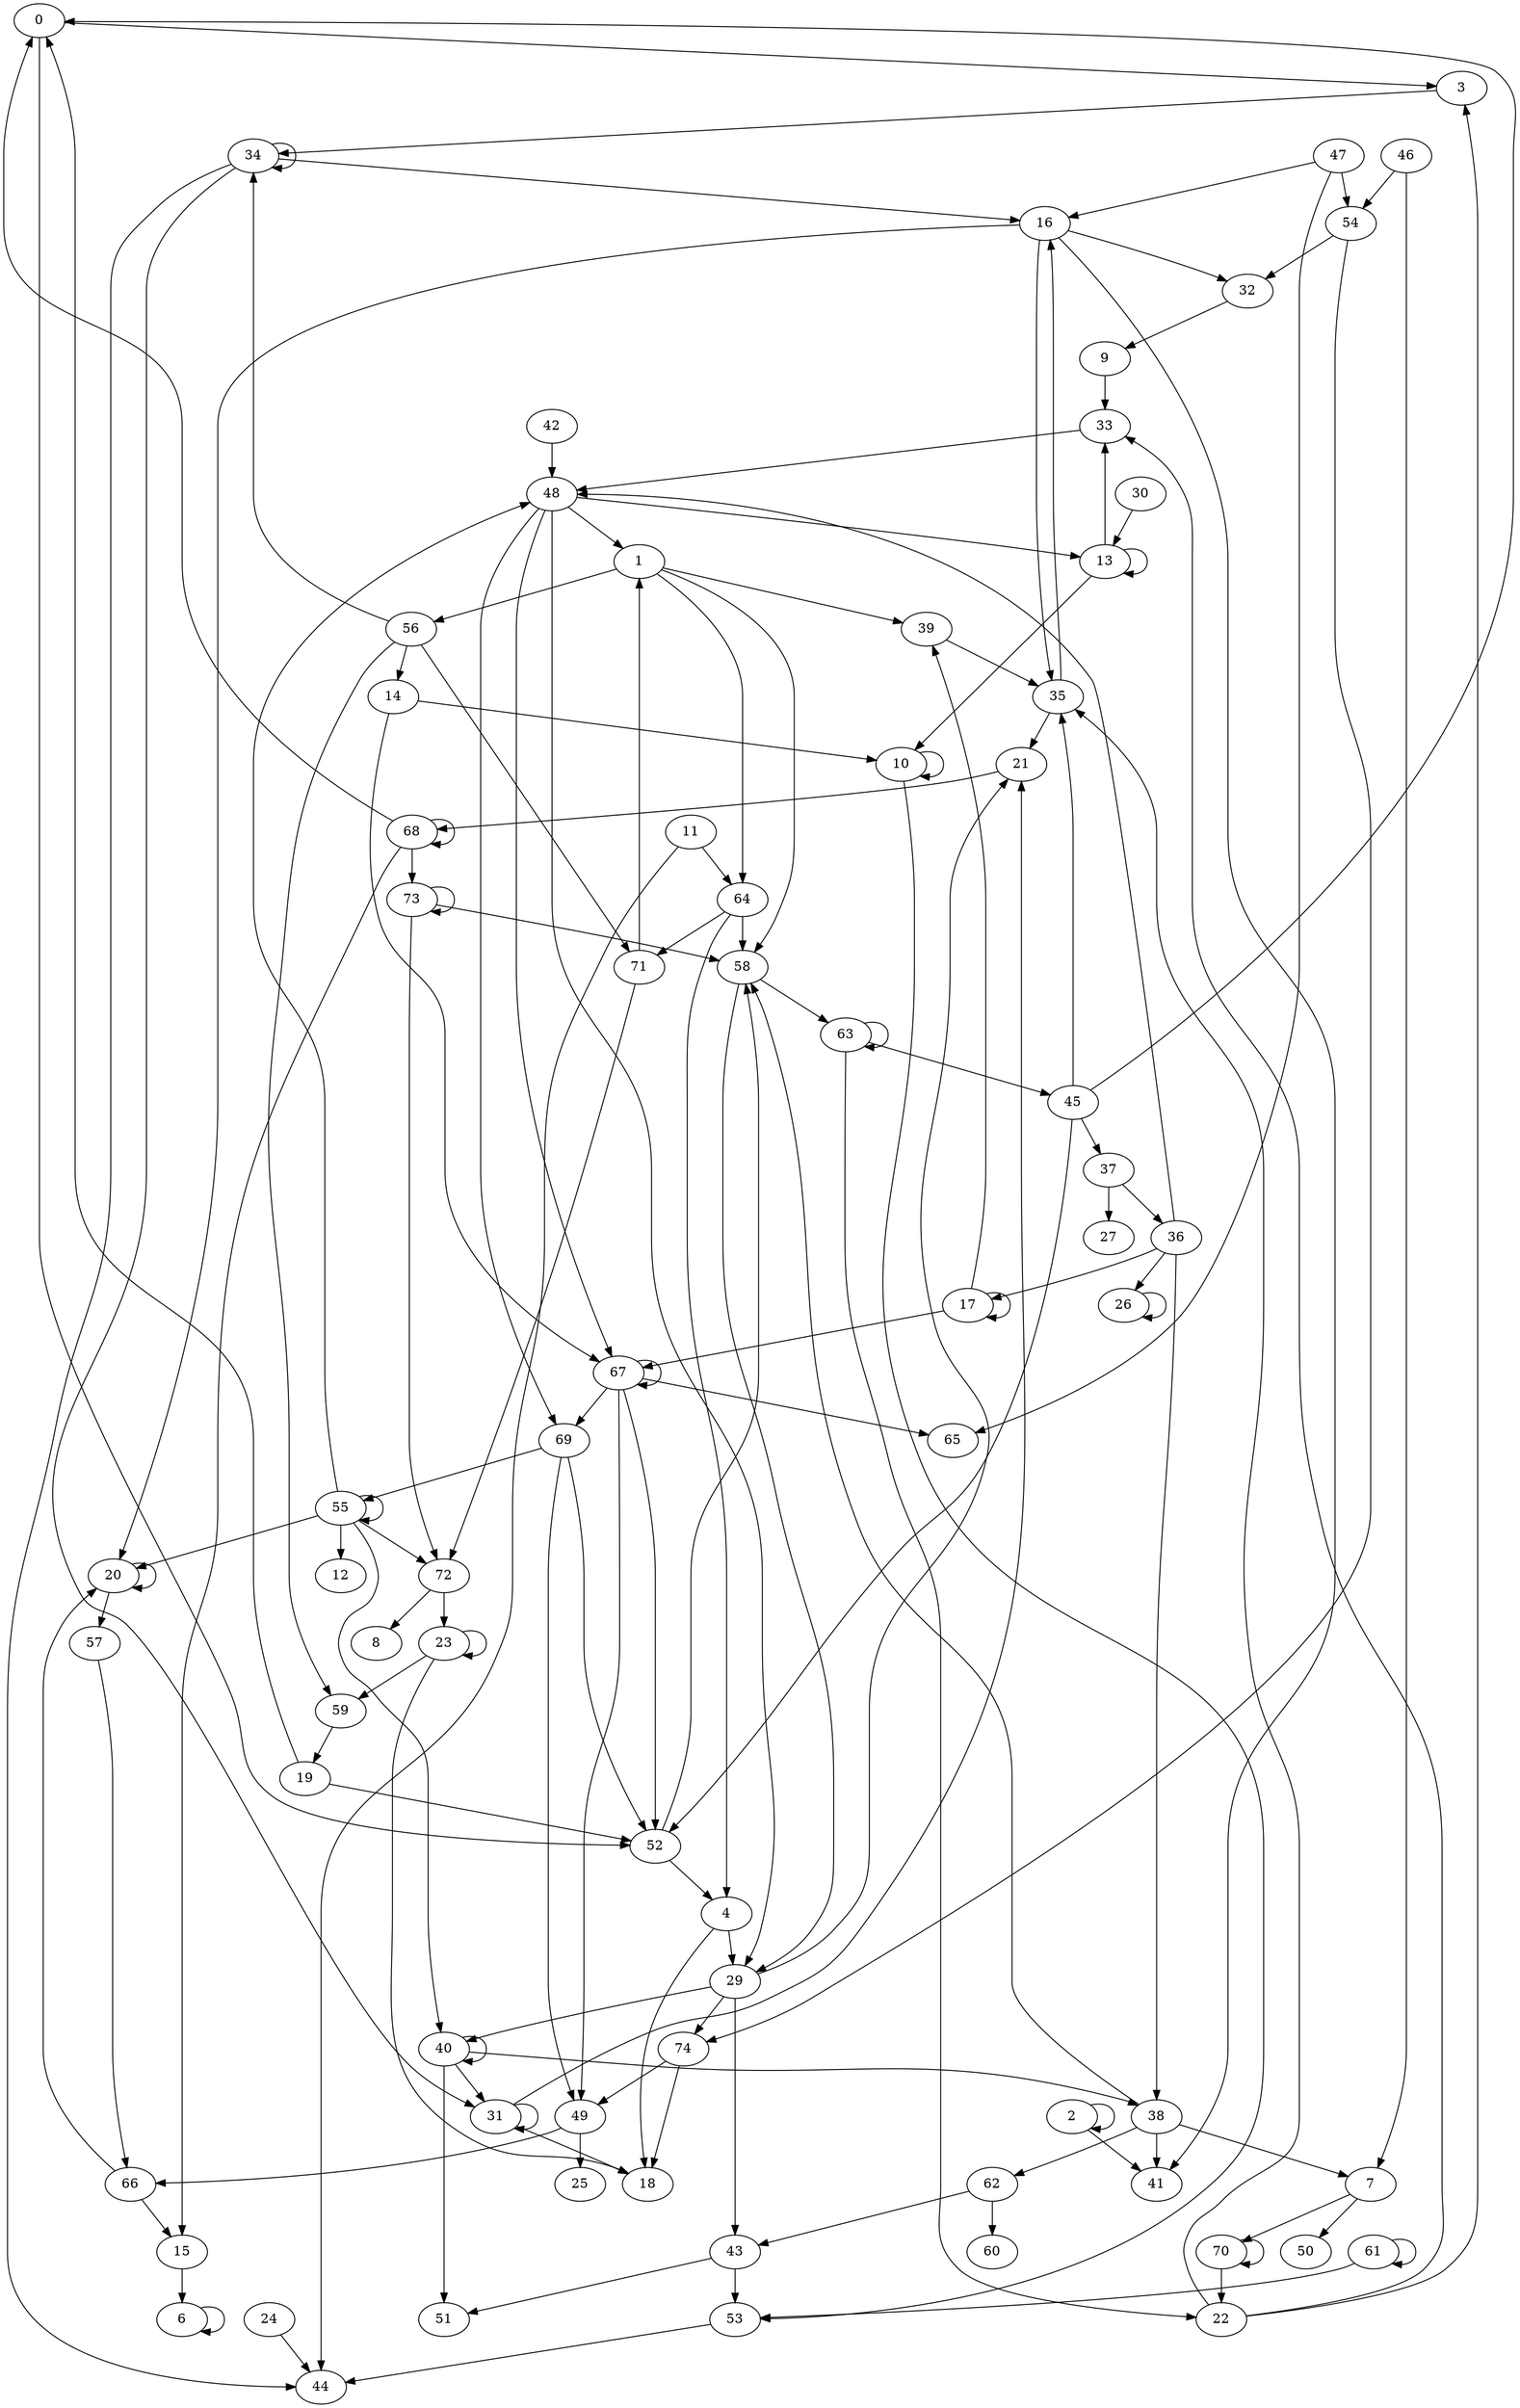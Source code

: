 digraph {
0;
1;
2;
3;
4;
6;
7;
8;
9;
10;
11;
12;
13;
14;
15;
16;
17;
18;
19;
20;
21;
22;
23;
24;
25;
26;
27;
29;
30;
31;
32;
33;
34;
35;
36;
37;
38;
39;
40;
41;
42;
43;
44;
45;
46;
47;
48;
49;
50;
51;
52;
53;
54;
55;
56;
57;
58;
59;
60;
61;
62;
63;
64;
65;
66;
67;
68;
69;
70;
71;
72;
73;
74;
0 -> 3 [weight=2];
0 -> 52 [weight=7];
1 -> 39 [weight=1];
1 -> 56 [weight=9];
1 -> 58 [weight=2];
1 -> 64 [weight=10];
2 -> 41 [weight=2];
2 -> 2 [weight=2];
3 -> 34 [weight=6];
4 -> 18 [weight=3];
4 -> 29 [weight=7];
6 -> 6 [weight=7];
7 -> 50 [weight=2];
7 -> 70 [weight=1];
9 -> 33 [weight=8];
10 -> 53 [weight=2];
10 -> 10 [weight=10];
11 -> 44 [weight=9];
11 -> 64 [weight=1];
13 -> 10 [weight=3];
13 -> 33 [weight=10];
13 -> 13 [weight=5];
14 -> 10 [weight=3];
14 -> 67 [weight=4];
15 -> 6 [weight=3];
16 -> 20 [weight=9];
16 -> 32 [weight=3];
16 -> 35 [weight=5];
16 -> 41 [weight=7];
17 -> 39 [weight=5];
17 -> 67 [weight=9];
17 -> 17 [weight=9];
19 -> 0 [weight=1];
19 -> 52 [weight=5];
20 -> 57 [weight=6];
20 -> 20 [weight=2];
21 -> 68 [weight=9];
22 -> 3 [weight=10];
22 -> 33 [weight=4];
22 -> 35 [weight=2];
23 -> 18 [weight=1];
23 -> 59 [weight=5];
23 -> 23 [weight=8];
24 -> 44 [weight=2];
26 -> 26 [weight=1];
29 -> 21 [weight=7];
29 -> 40 [weight=8];
29 -> 43 [weight=7];
29 -> 74 [weight=10];
30 -> 13 [weight=3];
31 -> 18 [weight=9];
31 -> 21 [weight=7];
31 -> 31 [weight=8];
32 -> 9 [weight=2];
33 -> 48 [weight=9];
34 -> 16 [weight=4];
34 -> 31 [weight=5];
34 -> 44 [weight=1];
34 -> 34 [weight=3];
35 -> 16 [weight=9];
35 -> 21 [weight=6];
36 -> 17 [weight=6];
36 -> 26 [weight=5];
36 -> 38 [weight=4];
36 -> 48 [weight=7];
37 -> 27 [weight=4];
37 -> 36 [weight=8];
38 -> 7 [weight=4];
38 -> 41 [weight=7];
38 -> 58 [weight=5];
38 -> 62 [weight=5];
39 -> 35 [weight=9];
40 -> 31 [weight=5];
40 -> 38 [weight=4];
40 -> 51 [weight=9];
40 -> 40 [weight=8];
42 -> 48 [weight=1];
43 -> 51 [weight=3];
43 -> 53 [weight=6];
45 -> 0 [weight=2];
45 -> 35 [weight=8];
45 -> 37 [weight=1];
45 -> 52 [weight=8];
46 -> 7 [weight=7];
46 -> 54 [weight=2];
47 -> 16 [weight=2];
47 -> 54 [weight=9];
47 -> 65 [weight=6];
48 -> 1 [weight=10];
48 -> 13 [weight=1];
48 -> 29 [weight=5];
48 -> 67 [weight=9];
48 -> 69 [weight=5];
49 -> 25 [weight=10];
49 -> 66 [weight=7];
52 -> 4 [weight=5];
52 -> 58 [weight=4];
53 -> 44 [weight=8];
54 -> 32 [weight=1];
54 -> 74 [weight=3];
55 -> 12 [weight=10];
55 -> 20 [weight=2];
55 -> 40 [weight=10];
55 -> 48 [weight=9];
55 -> 72 [weight=2];
55 -> 55 [weight=7];
56 -> 14 [weight=5];
56 -> 34 [weight=7];
56 -> 59 [weight=2];
56 -> 71 [weight=5];
57 -> 66 [weight=2];
58 -> 29 [weight=7];
58 -> 63 [weight=3];
59 -> 19 [weight=4];
61 -> 53 [weight=3];
61 -> 61 [weight=2];
62 -> 43 [weight=7];
62 -> 60 [weight=4];
63 -> 22 [weight=5];
63 -> 45 [weight=8];
63 -> 63 [weight=7];
64 -> 4 [weight=4];
64 -> 58 [weight=7];
64 -> 71 [weight=2];
66 -> 15 [weight=2];
66 -> 20 [weight=2];
67 -> 49 [weight=3];
67 -> 52 [weight=7];
67 -> 65 [weight=3];
67 -> 69 [weight=9];
67 -> 67 [weight=4];
68 -> 0 [weight=10];
68 -> 15 [weight=7];
68 -> 73 [weight=2];
68 -> 68 [weight=3];
69 -> 49 [weight=8];
69 -> 52 [weight=9];
69 -> 55 [weight=2];
70 -> 22 [weight=10];
70 -> 70 [weight=10];
71 -> 1 [weight=8];
71 -> 72 [weight=8];
72 -> 8 [weight=8];
72 -> 23 [weight=9];
73 -> 58 [weight=7];
73 -> 72 [weight=4];
73 -> 73 [weight=2];
74 -> 18 [weight=9];
74 -> 49 [weight=8];
}

